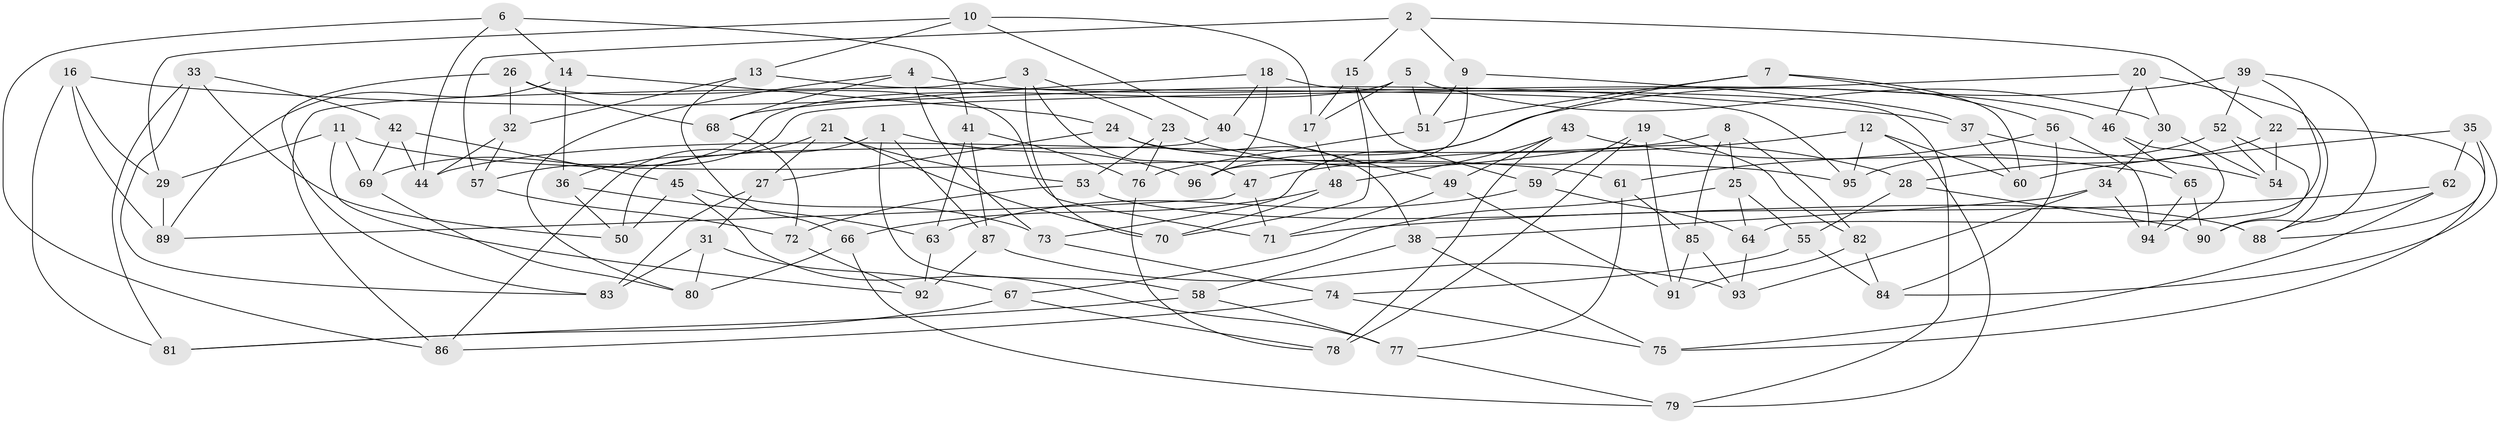 // Generated by graph-tools (version 1.1) at 2025/56/03/09/25 04:56:46]
// undirected, 96 vertices, 192 edges
graph export_dot {
graph [start="1"]
  node [color=gray90,style=filled];
  1;
  2;
  3;
  4;
  5;
  6;
  7;
  8;
  9;
  10;
  11;
  12;
  13;
  14;
  15;
  16;
  17;
  18;
  19;
  20;
  21;
  22;
  23;
  24;
  25;
  26;
  27;
  28;
  29;
  30;
  31;
  32;
  33;
  34;
  35;
  36;
  37;
  38;
  39;
  40;
  41;
  42;
  43;
  44;
  45;
  46;
  47;
  48;
  49;
  50;
  51;
  52;
  53;
  54;
  55;
  56;
  57;
  58;
  59;
  60;
  61;
  62;
  63;
  64;
  65;
  66;
  67;
  68;
  69;
  70;
  71;
  72;
  73;
  74;
  75;
  76;
  77;
  78;
  79;
  80;
  81;
  82;
  83;
  84;
  85;
  86;
  87;
  88;
  89;
  90;
  91;
  92;
  93;
  94;
  95;
  96;
  1 -- 58;
  1 -- 96;
  1 -- 87;
  1 -- 86;
  2 -- 57;
  2 -- 9;
  2 -- 15;
  2 -- 22;
  3 -- 23;
  3 -- 47;
  3 -- 86;
  3 -- 70;
  4 -- 73;
  4 -- 80;
  4 -- 46;
  4 -- 68;
  5 -- 51;
  5 -- 69;
  5 -- 30;
  5 -- 17;
  6 -- 44;
  6 -- 14;
  6 -- 86;
  6 -- 41;
  7 -- 73;
  7 -- 60;
  7 -- 56;
  7 -- 51;
  8 -- 82;
  8 -- 25;
  8 -- 44;
  8 -- 85;
  9 -- 37;
  9 -- 51;
  9 -- 96;
  10 -- 13;
  10 -- 40;
  10 -- 29;
  10 -- 17;
  11 -- 61;
  11 -- 69;
  11 -- 29;
  11 -- 92;
  12 -- 95;
  12 -- 47;
  12 -- 79;
  12 -- 60;
  13 -- 66;
  13 -- 95;
  13 -- 32;
  14 -- 36;
  14 -- 24;
  14 -- 89;
  15 -- 59;
  15 -- 17;
  15 -- 70;
  16 -- 89;
  16 -- 37;
  16 -- 81;
  16 -- 29;
  17 -- 48;
  18 -- 79;
  18 -- 68;
  18 -- 96;
  18 -- 40;
  19 -- 78;
  19 -- 91;
  19 -- 82;
  19 -- 59;
  20 -- 30;
  20 -- 46;
  20 -- 57;
  20 -- 88;
  21 -- 36;
  21 -- 70;
  21 -- 27;
  21 -- 53;
  22 -- 54;
  22 -- 75;
  22 -- 28;
  23 -- 76;
  23 -- 28;
  23 -- 53;
  24 -- 95;
  24 -- 38;
  24 -- 27;
  25 -- 55;
  25 -- 64;
  25 -- 67;
  26 -- 32;
  26 -- 68;
  26 -- 71;
  26 -- 83;
  27 -- 31;
  27 -- 83;
  28 -- 55;
  28 -- 90;
  29 -- 89;
  30 -- 54;
  30 -- 34;
  31 -- 67;
  31 -- 83;
  31 -- 80;
  32 -- 44;
  32 -- 57;
  33 -- 81;
  33 -- 50;
  33 -- 83;
  33 -- 42;
  34 -- 94;
  34 -- 93;
  34 -- 38;
  35 -- 62;
  35 -- 88;
  35 -- 84;
  35 -- 60;
  36 -- 63;
  36 -- 50;
  37 -- 54;
  37 -- 60;
  38 -- 58;
  38 -- 75;
  39 -- 96;
  39 -- 52;
  39 -- 64;
  39 -- 90;
  40 -- 50;
  40 -- 49;
  41 -- 76;
  41 -- 63;
  41 -- 87;
  42 -- 44;
  42 -- 69;
  42 -- 45;
  43 -- 48;
  43 -- 78;
  43 -- 49;
  43 -- 65;
  45 -- 50;
  45 -- 77;
  45 -- 73;
  46 -- 94;
  46 -- 65;
  47 -- 89;
  47 -- 71;
  48 -- 70;
  48 -- 66;
  49 -- 71;
  49 -- 91;
  51 -- 76;
  52 -- 90;
  52 -- 95;
  52 -- 54;
  53 -- 88;
  53 -- 72;
  55 -- 74;
  55 -- 84;
  56 -- 61;
  56 -- 94;
  56 -- 84;
  57 -- 72;
  58 -- 77;
  58 -- 81;
  59 -- 64;
  59 -- 63;
  61 -- 77;
  61 -- 85;
  62 -- 71;
  62 -- 88;
  62 -- 75;
  63 -- 92;
  64 -- 93;
  65 -- 90;
  65 -- 94;
  66 -- 80;
  66 -- 79;
  67 -- 81;
  67 -- 78;
  68 -- 72;
  69 -- 80;
  72 -- 92;
  73 -- 74;
  74 -- 86;
  74 -- 75;
  76 -- 78;
  77 -- 79;
  82 -- 91;
  82 -- 84;
  85 -- 93;
  85 -- 91;
  87 -- 92;
  87 -- 93;
}
